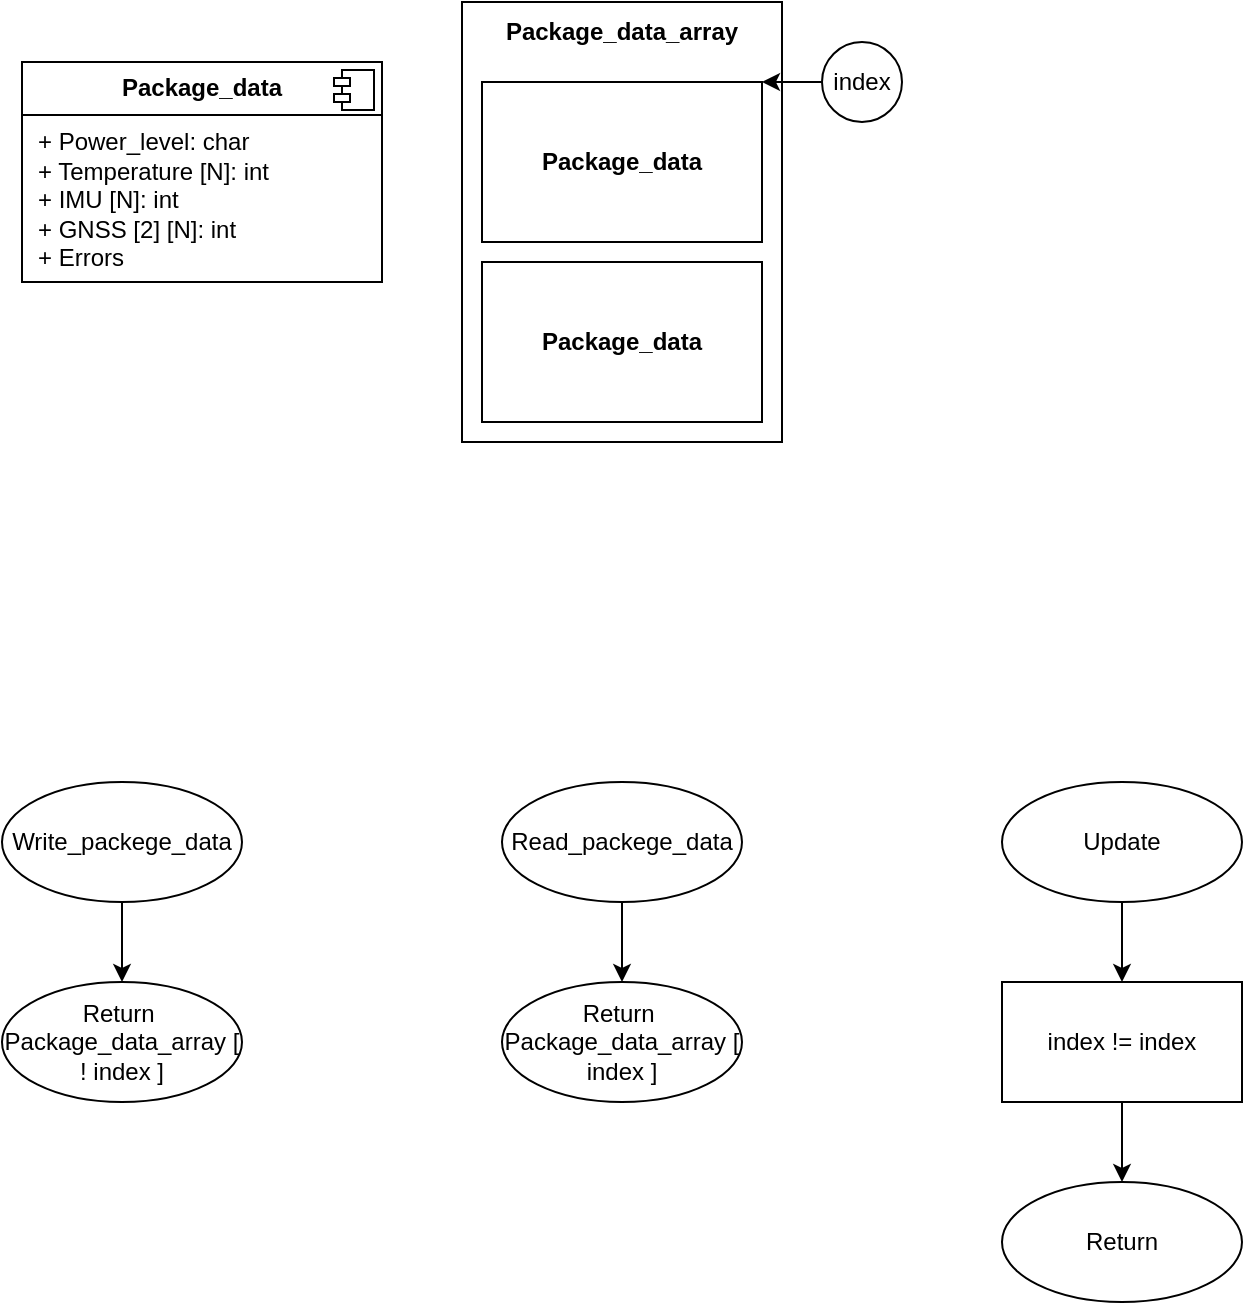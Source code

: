 <mxfile version="26.2.14">
  <diagram name="Page-1" id="NBzdZko4SvR-STcZ2w9a">
    <mxGraphModel dx="1143" dy="660" grid="1" gridSize="10" guides="1" tooltips="1" connect="1" arrows="1" fold="1" page="1" pageScale="1" pageWidth="850" pageHeight="1100" math="0" shadow="0">
      <root>
        <mxCell id="0" />
        <mxCell id="1" parent="0" />
        <mxCell id="wpxVcfK2tdA6Ku4u_dqy-11" value="&lt;p style=&quot;margin:0px;margin-top:6px;text-align:center;&quot;&gt;&lt;b&gt;Package_data&lt;/b&gt;&lt;/p&gt;&lt;hr size=&quot;1&quot; style=&quot;border-style:solid;&quot;&gt;&lt;p style=&quot;margin:0px;margin-left:8px;&quot;&gt;+ Power_level: char&lt;/p&gt;&lt;p style=&quot;margin:0px;margin-left:8px;&quot;&gt;+ Temperature [N]: int&lt;/p&gt;&lt;p style=&quot;margin:0px;margin-left:8px;&quot;&gt;+ IMU [N]: int&lt;/p&gt;&lt;p style=&quot;margin:0px;margin-left:8px;&quot;&gt;+ GNSS [2] [N]: int&lt;/p&gt;&lt;p style=&quot;margin:0px;margin-left:8px;&quot;&gt;+ Errors&lt;br&gt;&lt;br&gt;&lt;/p&gt;" style="align=left;overflow=fill;html=1;dropTarget=0;whiteSpace=wrap;" vertex="1" parent="1">
          <mxGeometry x="60" y="200" width="180" height="110" as="geometry" />
        </mxCell>
        <mxCell id="wpxVcfK2tdA6Ku4u_dqy-12" value="" style="shape=component;jettyWidth=8;jettyHeight=4;" vertex="1" parent="wpxVcfK2tdA6Ku4u_dqy-11">
          <mxGeometry x="1" width="20" height="20" relative="1" as="geometry">
            <mxPoint x="-24" y="4" as="offset" />
          </mxGeometry>
        </mxCell>
        <mxCell id="wpxVcfK2tdA6Ku4u_dqy-14" value="" style="rounded=0;whiteSpace=wrap;html=1;" vertex="1" parent="1">
          <mxGeometry x="280" y="170" width="160" height="220" as="geometry" />
        </mxCell>
        <mxCell id="wpxVcfK2tdA6Ku4u_dqy-16" value="&lt;b&gt;Package_data&lt;/b&gt;" style="rounded=0;whiteSpace=wrap;html=1;" vertex="1" parent="1">
          <mxGeometry x="290" y="210" width="140" height="80" as="geometry" />
        </mxCell>
        <mxCell id="wpxVcfK2tdA6Ku4u_dqy-19" value="&lt;b&gt;Package_data&lt;/b&gt;" style="rounded=0;whiteSpace=wrap;html=1;" vertex="1" parent="1">
          <mxGeometry x="290" y="300" width="140" height="80" as="geometry" />
        </mxCell>
        <mxCell id="wpxVcfK2tdA6Ku4u_dqy-21" style="edgeStyle=orthogonalEdgeStyle;rounded=0;orthogonalLoop=1;jettySize=auto;html=1;" edge="1" parent="1" source="wpxVcfK2tdA6Ku4u_dqy-20">
          <mxGeometry relative="1" as="geometry">
            <mxPoint x="430" y="210" as="targetPoint" />
          </mxGeometry>
        </mxCell>
        <mxCell id="wpxVcfK2tdA6Ku4u_dqy-20" value="index" style="ellipse;whiteSpace=wrap;html=1;aspect=fixed;" vertex="1" parent="1">
          <mxGeometry x="460" y="190" width="40" height="40" as="geometry" />
        </mxCell>
        <mxCell id="wpxVcfK2tdA6Ku4u_dqy-35" value="" style="edgeStyle=orthogonalEdgeStyle;rounded=0;orthogonalLoop=1;jettySize=auto;html=1;" edge="1" parent="1" source="wpxVcfK2tdA6Ku4u_dqy-23" target="wpxVcfK2tdA6Ku4u_dqy-26">
          <mxGeometry relative="1" as="geometry" />
        </mxCell>
        <mxCell id="wpxVcfK2tdA6Ku4u_dqy-23" value="Write_packege_data" style="ellipse;whiteSpace=wrap;html=1;" vertex="1" parent="1">
          <mxGeometry x="50" y="560" width="120" height="60" as="geometry" />
        </mxCell>
        <mxCell id="wpxVcfK2tdA6Ku4u_dqy-36" value="" style="edgeStyle=orthogonalEdgeStyle;rounded=0;orthogonalLoop=1;jettySize=auto;html=1;" edge="1" parent="1" source="wpxVcfK2tdA6Ku4u_dqy-24" target="wpxVcfK2tdA6Ku4u_dqy-28">
          <mxGeometry relative="1" as="geometry" />
        </mxCell>
        <mxCell id="wpxVcfK2tdA6Ku4u_dqy-24" value="Read_packege_data" style="ellipse;whiteSpace=wrap;html=1;" vertex="1" parent="1">
          <mxGeometry x="300" y="560" width="120" height="60" as="geometry" />
        </mxCell>
        <mxCell id="wpxVcfK2tdA6Ku4u_dqy-26" value="Return&amp;nbsp;&lt;div&gt;Package_data_array [ ! index ]&lt;/div&gt;" style="ellipse;whiteSpace=wrap;html=1;" vertex="1" parent="1">
          <mxGeometry x="50" y="660" width="120" height="60" as="geometry" />
        </mxCell>
        <mxCell id="wpxVcfK2tdA6Ku4u_dqy-28" value="Return&amp;nbsp;&lt;div&gt;Package_data_array [ index ]&lt;/div&gt;" style="ellipse;whiteSpace=wrap;html=1;" vertex="1" parent="1">
          <mxGeometry x="300" y="660" width="120" height="60" as="geometry" />
        </mxCell>
        <mxCell id="wpxVcfK2tdA6Ku4u_dqy-32" style="edgeStyle=orthogonalEdgeStyle;rounded=0;orthogonalLoop=1;jettySize=auto;html=1;" edge="1" parent="1" source="wpxVcfK2tdA6Ku4u_dqy-29" target="wpxVcfK2tdA6Ku4u_dqy-31">
          <mxGeometry relative="1" as="geometry" />
        </mxCell>
        <mxCell id="wpxVcfK2tdA6Ku4u_dqy-29" value="Update" style="ellipse;whiteSpace=wrap;html=1;" vertex="1" parent="1">
          <mxGeometry x="550" y="560" width="120" height="60" as="geometry" />
        </mxCell>
        <mxCell id="wpxVcfK2tdA6Ku4u_dqy-30" value="Return" style="ellipse;whiteSpace=wrap;html=1;" vertex="1" parent="1">
          <mxGeometry x="550" y="760" width="120" height="60" as="geometry" />
        </mxCell>
        <mxCell id="wpxVcfK2tdA6Ku4u_dqy-33" style="edgeStyle=orthogonalEdgeStyle;rounded=0;orthogonalLoop=1;jettySize=auto;html=1;" edge="1" parent="1" source="wpxVcfK2tdA6Ku4u_dqy-31" target="wpxVcfK2tdA6Ku4u_dqy-30">
          <mxGeometry relative="1" as="geometry" />
        </mxCell>
        <mxCell id="wpxVcfK2tdA6Ku4u_dqy-31" value="index != index" style="rounded=0;whiteSpace=wrap;html=1;" vertex="1" parent="1">
          <mxGeometry x="550" y="660" width="120" height="60" as="geometry" />
        </mxCell>
        <mxCell id="wpxVcfK2tdA6Ku4u_dqy-37" value="&lt;b&gt;Package_data_array&lt;/b&gt;" style="text;html=1;align=center;verticalAlign=middle;whiteSpace=wrap;rounded=0;" vertex="1" parent="1">
          <mxGeometry x="280" y="170" width="160" height="30" as="geometry" />
        </mxCell>
      </root>
    </mxGraphModel>
  </diagram>
</mxfile>
